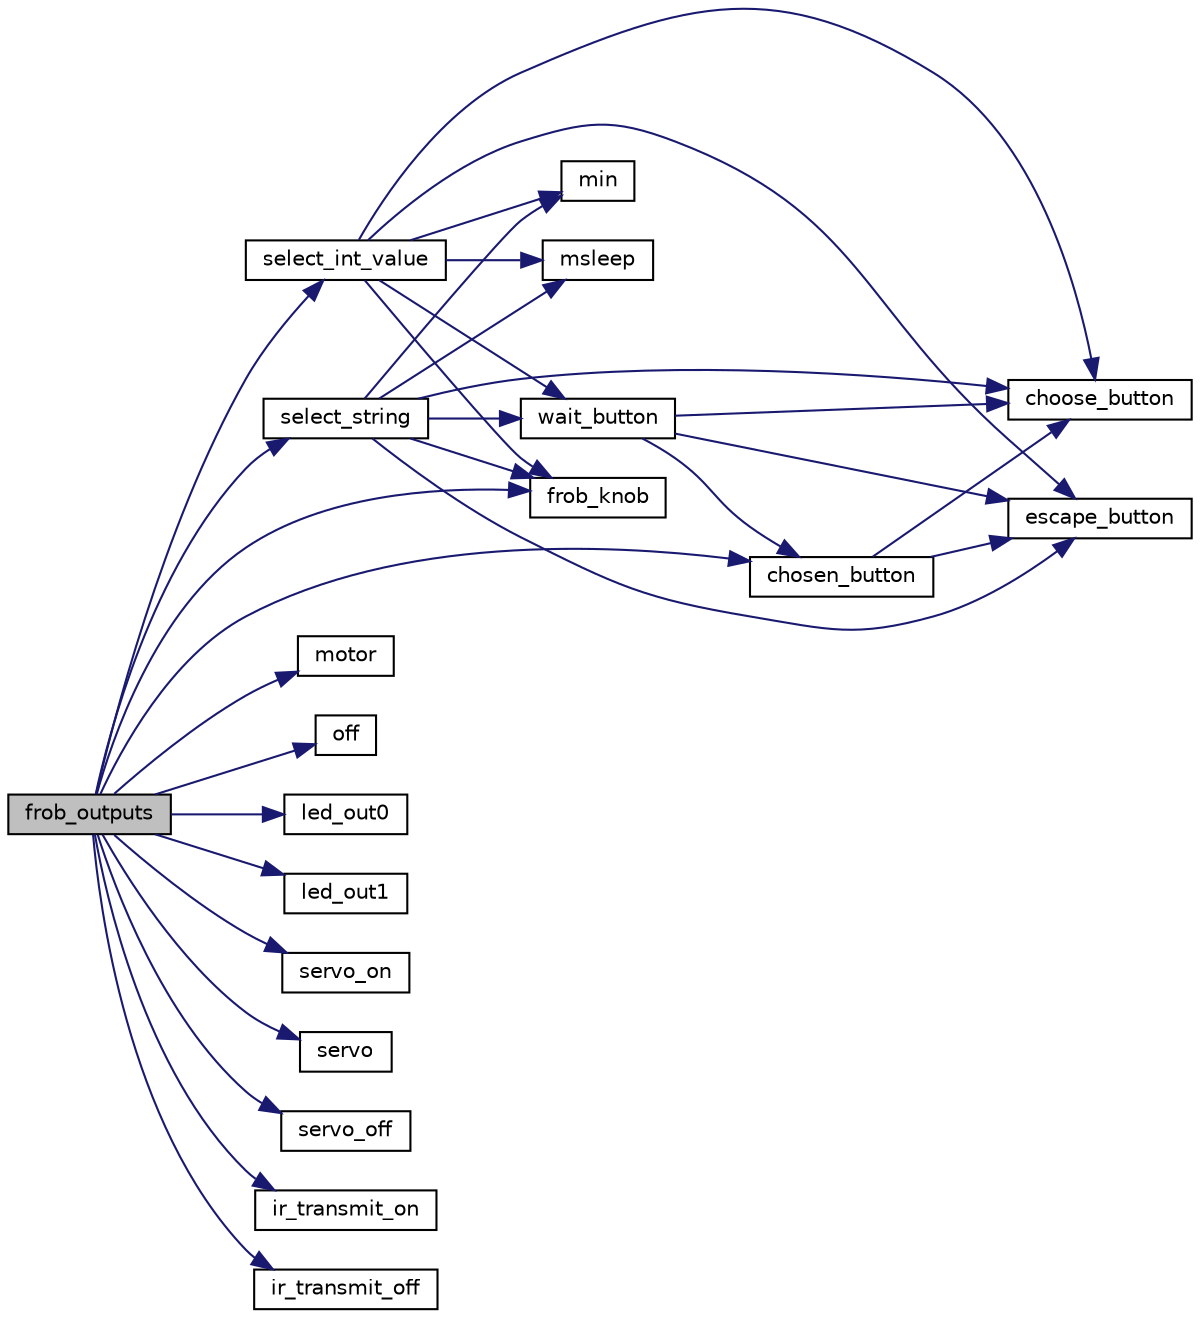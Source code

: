 digraph "frob_outputs"
{
  edge [fontname="Helvetica",fontsize="10",labelfontname="Helvetica",labelfontsize="10"];
  node [fontname="Helvetica",fontsize="10",shape=record];
  rankdir="LR";
  Node1 [label="frob_outputs",height=0.2,width=0.4,color="black", fillcolor="grey75", style="filled" fontcolor="black"];
  Node1 -> Node2 [color="midnightblue",fontsize="10",style="solid",fontname="Helvetica"];
  Node2 [label="select_string",height=0.2,width=0.4,color="black", fillcolor="white", style="filled",URL="$menu_8c.html#a1b08ad6fdc5215cef1a76e23f309dae1"];
  Node2 -> Node3 [color="midnightblue",fontsize="10",style="solid",fontname="Helvetica"];
  Node3 [label="msleep",height=0.2,width=0.4,color="black", fillcolor="white", style="filled",URL="$base_2lib__ic_8c.html#aa3650dfb953be0fa6fb4e6a625d3f777"];
  Node2 -> Node4 [color="midnightblue",fontsize="10",style="solid",fontname="Helvetica"];
  Node4 [label="wait_button",height=0.2,width=0.4,color="black", fillcolor="white", style="filled",URL="$menu_8c.html#aad05720d81aee6fe57273df91d1206d1"];
  Node4 -> Node5 [color="midnightblue",fontsize="10",style="solid",fontname="Helvetica"];
  Node5 [label="choose_button",height=0.2,width=0.4,color="black", fillcolor="white", style="filled",URL="$base_2lib__rwp_8c.html#a922b44bdf1062f6836a7e1774c74ce35"];
  Node4 -> Node6 [color="midnightblue",fontsize="10",style="solid",fontname="Helvetica"];
  Node6 [label="escape_button",height=0.2,width=0.4,color="black", fillcolor="white", style="filled",URL="$base_2lib__rwp_8c.html#a2c2600c101c9082504db325bb20996c8"];
  Node4 -> Node7 [color="midnightblue",fontsize="10",style="solid",fontname="Helvetica"];
  Node7 [label="chosen_button",height=0.2,width=0.4,color="black", fillcolor="white", style="filled",URL="$menu_8c.html#ade420648ad5e270eb49e76bc71fcb203"];
  Node7 -> Node5 [color="midnightblue",fontsize="10",style="solid",fontname="Helvetica"];
  Node7 -> Node6 [color="midnightblue",fontsize="10",style="solid",fontname="Helvetica"];
  Node2 -> Node5 [color="midnightblue",fontsize="10",style="solid",fontname="Helvetica"];
  Node2 -> Node6 [color="midnightblue",fontsize="10",style="solid",fontname="Helvetica"];
  Node2 -> Node8 [color="midnightblue",fontsize="10",style="solid",fontname="Helvetica"];
  Node8 [label="frob_knob",height=0.2,width=0.4,color="black", fillcolor="white", style="filled",URL="$base_2lib__rwp_8c.html#a31d4781f14dda7a49205b126d29f3e08"];
  Node2 -> Node9 [color="midnightblue",fontsize="10",style="solid",fontname="Helvetica"];
  Node9 [label="min",height=0.2,width=0.4,color="black", fillcolor="white", style="filled",URL="$convert_8c.html#abd8bbcfabb3ddef2ccaafb9928a37b95"];
  Node1 -> Node10 [color="midnightblue",fontsize="10",style="solid",fontname="Helvetica"];
  Node10 [label="select_int_value",height=0.2,width=0.4,color="black", fillcolor="white", style="filled",URL="$menu_8c.html#aa7168d52d66264c671f6470176856fd1"];
  Node10 -> Node3 [color="midnightblue",fontsize="10",style="solid",fontname="Helvetica"];
  Node10 -> Node4 [color="midnightblue",fontsize="10",style="solid",fontname="Helvetica"];
  Node10 -> Node5 [color="midnightblue",fontsize="10",style="solid",fontname="Helvetica"];
  Node10 -> Node6 [color="midnightblue",fontsize="10",style="solid",fontname="Helvetica"];
  Node10 -> Node9 [color="midnightblue",fontsize="10",style="solid",fontname="Helvetica"];
  Node10 -> Node8 [color="midnightblue",fontsize="10",style="solid",fontname="Helvetica"];
  Node1 -> Node7 [color="midnightblue",fontsize="10",style="solid",fontname="Helvetica"];
  Node1 -> Node8 [color="midnightblue",fontsize="10",style="solid",fontname="Helvetica"];
  Node1 -> Node11 [color="midnightblue",fontsize="10",style="solid",fontname="Helvetica"];
  Node11 [label="motor",height=0.2,width=0.4,color="black", fillcolor="white", style="filled",URL="$base_2lib__rwp_8c.html#a04268e3e9a9cdbff1cd6d5c265f11200"];
  Node1 -> Node12 [color="midnightblue",fontsize="10",style="solid",fontname="Helvetica"];
  Node12 [label="off",height=0.2,width=0.4,color="black", fillcolor="white", style="filled",URL="$base_2lib__rwp_8c.html#ab32a8ae225a031b09e355e0813bec06f"];
  Node1 -> Node13 [color="midnightblue",fontsize="10",style="solid",fontname="Helvetica"];
  Node13 [label="led_out0",height=0.2,width=0.4,color="black", fillcolor="white", style="filled",URL="$lib__r22_8c.html#ab179b5a18fe57f98d5a571cfcaa068b9"];
  Node1 -> Node14 [color="midnightblue",fontsize="10",style="solid",fontname="Helvetica"];
  Node14 [label="led_out1",height=0.2,width=0.4,color="black", fillcolor="white", style="filled",URL="$lib__r22_8c.html#a05174f489ca1a04fb8b31160a0f5427b"];
  Node1 -> Node15 [color="midnightblue",fontsize="10",style="solid",fontname="Helvetica"];
  Node15 [label="servo_on",height=0.2,width=0.4,color="black", fillcolor="white", style="filled",URL="$servo_8c.html#a24c8d174ac2785eca27540fa8c051f53"];
  Node1 -> Node16 [color="midnightblue",fontsize="10",style="solid",fontname="Helvetica"];
  Node16 [label="servo",height=0.2,width=0.4,color="black", fillcolor="white", style="filled",URL="$servo_8c.html#ac5fbcc0b4c4dab421b304092b7823045"];
  Node1 -> Node17 [color="midnightblue",fontsize="10",style="solid",fontname="Helvetica"];
  Node17 [label="servo_off",height=0.2,width=0.4,color="black", fillcolor="white", style="filled",URL="$servo_8c.html#a4762aeae74c720d62d44f53f879b01d3"];
  Node1 -> Node18 [color="midnightblue",fontsize="10",style="solid",fontname="Helvetica"];
  Node18 [label="ir_transmit_on",height=0.2,width=0.4,color="black", fillcolor="white", style="filled",URL="$r22__ir_8c.html#a211f904daceebd1873f7aae7b3f8c7f3"];
  Node1 -> Node19 [color="midnightblue",fontsize="10",style="solid",fontname="Helvetica"];
  Node19 [label="ir_transmit_off",height=0.2,width=0.4,color="black", fillcolor="white", style="filled",URL="$r22__ir_8c.html#a66be7ce57773daca4a1555e3cad91181"];
}
